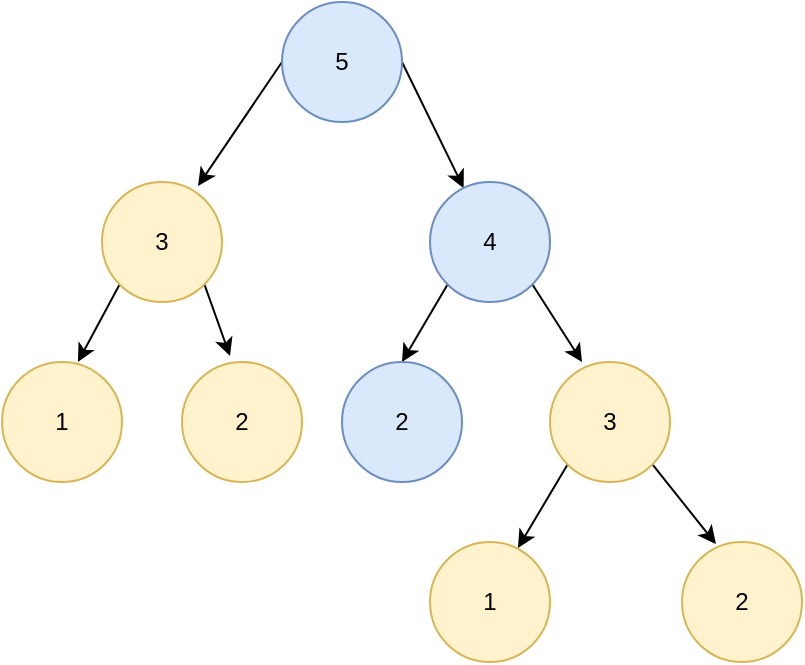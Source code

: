 <mxfile version="14.9.8" type="github">
  <diagram id="EYnMZzgZ-6InwEzHp67t" name="Page-1">
    <mxGraphModel dx="946" dy="536" grid="1" gridSize="10" guides="1" tooltips="1" connect="1" arrows="1" fold="1" page="1" pageScale="1" pageWidth="827" pageHeight="1169" math="0" shadow="0">
      <root>
        <mxCell id="0" />
        <mxCell id="1" parent="0" />
        <mxCell id="zAP1536a61FVfMZI49qg-10" style="rounded=0;orthogonalLoop=1;jettySize=auto;html=1;exitX=0;exitY=0.5;exitDx=0;exitDy=0;entryX=0.8;entryY=0.033;entryDx=0;entryDy=0;entryPerimeter=0;" edge="1" parent="1" source="zAP1536a61FVfMZI49qg-1" target="zAP1536a61FVfMZI49qg-2">
          <mxGeometry relative="1" as="geometry" />
        </mxCell>
        <mxCell id="zAP1536a61FVfMZI49qg-12" style="edgeStyle=none;rounded=0;orthogonalLoop=1;jettySize=auto;html=1;exitX=1;exitY=0.5;exitDx=0;exitDy=0;" edge="1" parent="1" source="zAP1536a61FVfMZI49qg-1" target="zAP1536a61FVfMZI49qg-3">
          <mxGeometry relative="1" as="geometry" />
        </mxCell>
        <mxCell id="zAP1536a61FVfMZI49qg-1" value="5" style="ellipse;whiteSpace=wrap;html=1;aspect=fixed;fillColor=#dae8fc;strokeColor=#6c8ebf;" vertex="1" parent="1">
          <mxGeometry x="280" y="110" width="60" height="60" as="geometry" />
        </mxCell>
        <mxCell id="zAP1536a61FVfMZI49qg-11" style="edgeStyle=none;rounded=0;orthogonalLoop=1;jettySize=auto;html=1;exitX=0;exitY=1;exitDx=0;exitDy=0;entryX=0.633;entryY=0;entryDx=0;entryDy=0;entryPerimeter=0;" edge="1" parent="1" source="zAP1536a61FVfMZI49qg-2" target="zAP1536a61FVfMZI49qg-4">
          <mxGeometry relative="1" as="geometry" />
        </mxCell>
        <mxCell id="zAP1536a61FVfMZI49qg-13" style="edgeStyle=none;rounded=0;orthogonalLoop=1;jettySize=auto;html=1;exitX=1;exitY=1;exitDx=0;exitDy=0;entryX=0.4;entryY=-0.05;entryDx=0;entryDy=0;entryPerimeter=0;" edge="1" parent="1" source="zAP1536a61FVfMZI49qg-2" target="zAP1536a61FVfMZI49qg-5">
          <mxGeometry relative="1" as="geometry" />
        </mxCell>
        <mxCell id="zAP1536a61FVfMZI49qg-2" value="3" style="ellipse;whiteSpace=wrap;html=1;aspect=fixed;fillColor=#fff2cc;strokeColor=#d6b656;" vertex="1" parent="1">
          <mxGeometry x="190" y="200" width="60" height="60" as="geometry" />
        </mxCell>
        <mxCell id="zAP1536a61FVfMZI49qg-14" style="edgeStyle=none;rounded=0;orthogonalLoop=1;jettySize=auto;html=1;exitX=0;exitY=1;exitDx=0;exitDy=0;entryX=0.5;entryY=0;entryDx=0;entryDy=0;" edge="1" parent="1" source="zAP1536a61FVfMZI49qg-3" target="zAP1536a61FVfMZI49qg-6">
          <mxGeometry relative="1" as="geometry" />
        </mxCell>
        <mxCell id="zAP1536a61FVfMZI49qg-15" style="edgeStyle=none;rounded=0;orthogonalLoop=1;jettySize=auto;html=1;exitX=1;exitY=1;exitDx=0;exitDy=0;entryX=0.267;entryY=0;entryDx=0;entryDy=0;entryPerimeter=0;" edge="1" parent="1" source="zAP1536a61FVfMZI49qg-3" target="zAP1536a61FVfMZI49qg-7">
          <mxGeometry relative="1" as="geometry" />
        </mxCell>
        <mxCell id="zAP1536a61FVfMZI49qg-3" value="4" style="ellipse;whiteSpace=wrap;html=1;aspect=fixed;fillColor=#dae8fc;strokeColor=#6c8ebf;" vertex="1" parent="1">
          <mxGeometry x="354" y="200" width="60" height="60" as="geometry" />
        </mxCell>
        <mxCell id="zAP1536a61FVfMZI49qg-4" value="1" style="ellipse;whiteSpace=wrap;html=1;aspect=fixed;fillColor=#fff2cc;strokeColor=#d6b656;" vertex="1" parent="1">
          <mxGeometry x="140" y="290" width="60" height="60" as="geometry" />
        </mxCell>
        <mxCell id="zAP1536a61FVfMZI49qg-5" value="2" style="ellipse;whiteSpace=wrap;html=1;aspect=fixed;fillColor=#fff2cc;strokeColor=#d6b656;" vertex="1" parent="1">
          <mxGeometry x="230" y="290" width="60" height="60" as="geometry" />
        </mxCell>
        <mxCell id="zAP1536a61FVfMZI49qg-6" value="2" style="ellipse;whiteSpace=wrap;html=1;aspect=fixed;fillColor=#dae8fc;strokeColor=#6c8ebf;" vertex="1" parent="1">
          <mxGeometry x="310" y="290" width="60" height="60" as="geometry" />
        </mxCell>
        <mxCell id="zAP1536a61FVfMZI49qg-16" style="edgeStyle=none;rounded=0;orthogonalLoop=1;jettySize=auto;html=1;exitX=0;exitY=1;exitDx=0;exitDy=0;entryX=0.733;entryY=0.05;entryDx=0;entryDy=0;entryPerimeter=0;" edge="1" parent="1" source="zAP1536a61FVfMZI49qg-7" target="zAP1536a61FVfMZI49qg-8">
          <mxGeometry relative="1" as="geometry" />
        </mxCell>
        <mxCell id="zAP1536a61FVfMZI49qg-17" style="edgeStyle=none;rounded=0;orthogonalLoop=1;jettySize=auto;html=1;exitX=1;exitY=1;exitDx=0;exitDy=0;entryX=0.283;entryY=0.017;entryDx=0;entryDy=0;entryPerimeter=0;" edge="1" parent="1" source="zAP1536a61FVfMZI49qg-7" target="zAP1536a61FVfMZI49qg-9">
          <mxGeometry relative="1" as="geometry" />
        </mxCell>
        <mxCell id="zAP1536a61FVfMZI49qg-7" value="3" style="ellipse;whiteSpace=wrap;html=1;aspect=fixed;fillColor=#fff2cc;strokeColor=#d6b656;" vertex="1" parent="1">
          <mxGeometry x="414" y="290" width="60" height="60" as="geometry" />
        </mxCell>
        <mxCell id="zAP1536a61FVfMZI49qg-8" value="1" style="ellipse;whiteSpace=wrap;html=1;aspect=fixed;fillColor=#fff2cc;strokeColor=#d6b656;" vertex="1" parent="1">
          <mxGeometry x="354" y="380" width="60" height="60" as="geometry" />
        </mxCell>
        <mxCell id="zAP1536a61FVfMZI49qg-9" value="2" style="ellipse;whiteSpace=wrap;html=1;aspect=fixed;fillColor=#fff2cc;strokeColor=#d6b656;" vertex="1" parent="1">
          <mxGeometry x="480" y="380" width="60" height="60" as="geometry" />
        </mxCell>
      </root>
    </mxGraphModel>
  </diagram>
</mxfile>
